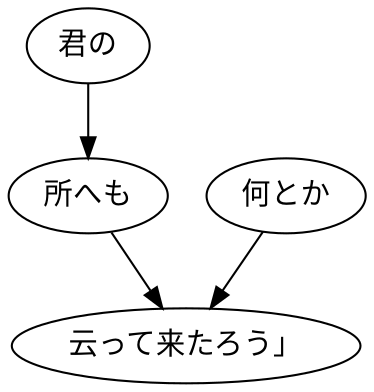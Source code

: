 digraph graph6180 {
	node0 [label="君の"];
	node1 [label="所へも"];
	node2 [label="何とか"];
	node3 [label="云って来たろう」"];
	node0 -> node1;
	node1 -> node3;
	node2 -> node3;
}
